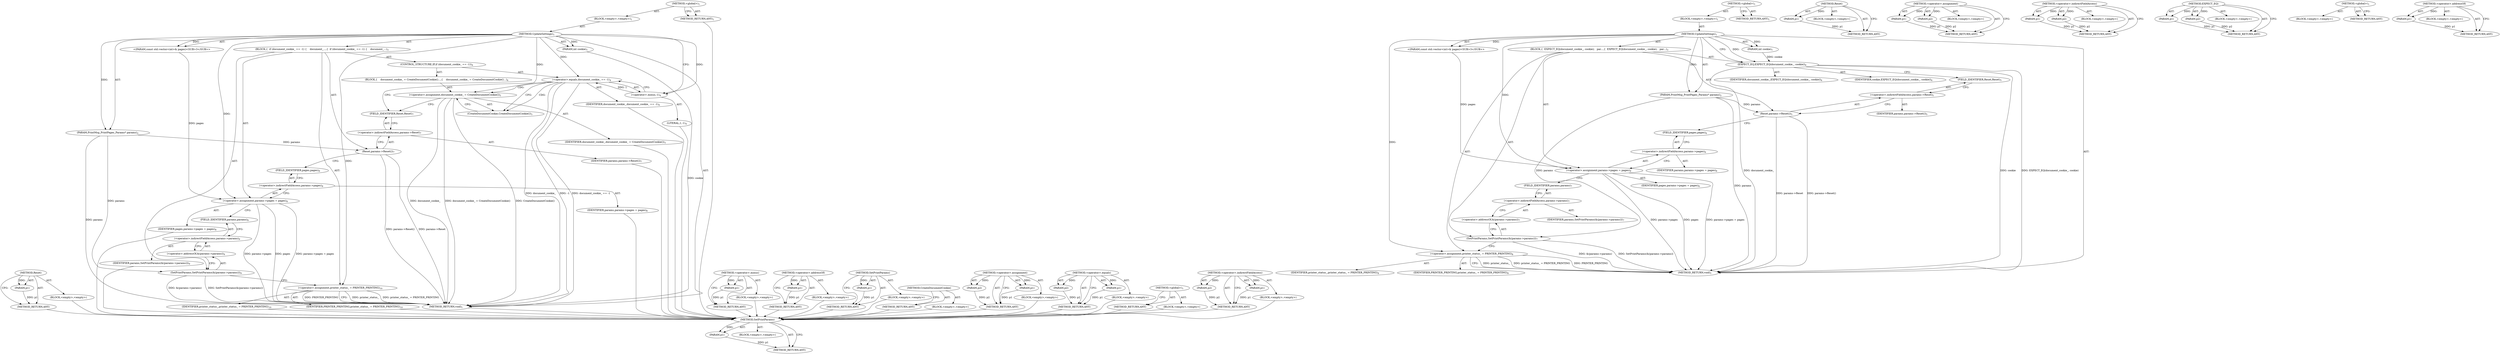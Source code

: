digraph "&lt;operator&gt;.indirectFieldAccess" {
vulnerable_73 [label=<(METHOD,SetPrintParams)>];
vulnerable_74 [label=<(PARAM,p1)>];
vulnerable_75 [label=<(BLOCK,&lt;empty&gt;,&lt;empty&gt;)>];
vulnerable_76 [label=<(METHOD_RETURN,ANY)>];
vulnerable_6 [label=<(METHOD,&lt;global&gt;)<SUB>1</SUB>>];
vulnerable_7 [label=<(BLOCK,&lt;empty&gt;,&lt;empty&gt;)<SUB>1</SUB>>];
vulnerable_8 [label=<(METHOD,UpdateSettings)<SUB>1</SUB>>];
vulnerable_9 [label=<(PARAM,int cookie)<SUB>1</SUB>>];
vulnerable_10 [label=<(PARAM,PrintMsg_PrintPages_Params* params)<SUB>2</SUB>>];
vulnerable_11 [label="<(PARAM,const std::vector&lt;int&gt;&amp; pages)<SUB>3</SUB>>"];
vulnerable_12 [label=<(BLOCK,{
  EXPECT_EQ(document_cookie_, cookie);
   par...,{
  EXPECT_EQ(document_cookie_, cookie);
   par...)<SUB>3</SUB>>];
vulnerable_13 [label=<(EXPECT_EQ,EXPECT_EQ(document_cookie_, cookie))<SUB>4</SUB>>];
vulnerable_14 [label=<(IDENTIFIER,document_cookie_,EXPECT_EQ(document_cookie_, cookie))<SUB>4</SUB>>];
vulnerable_15 [label=<(IDENTIFIER,cookie,EXPECT_EQ(document_cookie_, cookie))<SUB>4</SUB>>];
vulnerable_16 [label=<(Reset,params-&gt;Reset())<SUB>5</SUB>>];
vulnerable_17 [label=<(&lt;operator&gt;.indirectFieldAccess,params-&gt;Reset)<SUB>5</SUB>>];
vulnerable_18 [label=<(IDENTIFIER,params,params-&gt;Reset())<SUB>5</SUB>>];
vulnerable_19 [label=<(FIELD_IDENTIFIER,Reset,Reset)<SUB>5</SUB>>];
vulnerable_20 [label=<(&lt;operator&gt;.assignment,params-&gt;pages = pages)<SUB>6</SUB>>];
vulnerable_21 [label=<(&lt;operator&gt;.indirectFieldAccess,params-&gt;pages)<SUB>6</SUB>>];
vulnerable_22 [label=<(IDENTIFIER,params,params-&gt;pages = pages)<SUB>6</SUB>>];
vulnerable_23 [label=<(FIELD_IDENTIFIER,pages,pages)<SUB>6</SUB>>];
vulnerable_24 [label=<(IDENTIFIER,pages,params-&gt;pages = pages)<SUB>6</SUB>>];
vulnerable_25 [label=<(SetPrintParams,SetPrintParams(&amp;(params-&gt;params)))<SUB>7</SUB>>];
vulnerable_26 [label=<(&lt;operator&gt;.addressOf,&amp;(params-&gt;params))<SUB>7</SUB>>];
vulnerable_27 [label=<(&lt;operator&gt;.indirectFieldAccess,params-&gt;params)<SUB>7</SUB>>];
vulnerable_28 [label=<(IDENTIFIER,params,SetPrintParams(&amp;(params-&gt;params)))<SUB>7</SUB>>];
vulnerable_29 [label=<(FIELD_IDENTIFIER,params,params)<SUB>7</SUB>>];
vulnerable_30 [label=<(&lt;operator&gt;.assignment,printer_status_ = PRINTER_PRINTING)<SUB>8</SUB>>];
vulnerable_31 [label=<(IDENTIFIER,printer_status_,printer_status_ = PRINTER_PRINTING)<SUB>8</SUB>>];
vulnerable_32 [label=<(IDENTIFIER,PRINTER_PRINTING,printer_status_ = PRINTER_PRINTING)<SUB>8</SUB>>];
vulnerable_33 [label=<(METHOD_RETURN,void)<SUB>1</SUB>>];
vulnerable_35 [label=<(METHOD_RETURN,ANY)<SUB>1</SUB>>];
vulnerable_59 [label=<(METHOD,Reset)>];
vulnerable_60 [label=<(PARAM,p1)>];
vulnerable_61 [label=<(BLOCK,&lt;empty&gt;,&lt;empty&gt;)>];
vulnerable_62 [label=<(METHOD_RETURN,ANY)>];
vulnerable_68 [label=<(METHOD,&lt;operator&gt;.assignment)>];
vulnerable_69 [label=<(PARAM,p1)>];
vulnerable_70 [label=<(PARAM,p2)>];
vulnerable_71 [label=<(BLOCK,&lt;empty&gt;,&lt;empty&gt;)>];
vulnerable_72 [label=<(METHOD_RETURN,ANY)>];
vulnerable_63 [label=<(METHOD,&lt;operator&gt;.indirectFieldAccess)>];
vulnerable_64 [label=<(PARAM,p1)>];
vulnerable_65 [label=<(PARAM,p2)>];
vulnerable_66 [label=<(BLOCK,&lt;empty&gt;,&lt;empty&gt;)>];
vulnerable_67 [label=<(METHOD_RETURN,ANY)>];
vulnerable_54 [label=<(METHOD,EXPECT_EQ)>];
vulnerable_55 [label=<(PARAM,p1)>];
vulnerable_56 [label=<(PARAM,p2)>];
vulnerable_57 [label=<(BLOCK,&lt;empty&gt;,&lt;empty&gt;)>];
vulnerable_58 [label=<(METHOD_RETURN,ANY)>];
vulnerable_48 [label=<(METHOD,&lt;global&gt;)<SUB>1</SUB>>];
vulnerable_49 [label=<(BLOCK,&lt;empty&gt;,&lt;empty&gt;)>];
vulnerable_50 [label=<(METHOD_RETURN,ANY)>];
vulnerable_77 [label=<(METHOD,&lt;operator&gt;.addressOf)>];
vulnerable_78 [label=<(PARAM,p1)>];
vulnerable_79 [label=<(BLOCK,&lt;empty&gt;,&lt;empty&gt;)>];
vulnerable_80 [label=<(METHOD_RETURN,ANY)>];
fixed_77 [label=<(METHOD,Reset)>];
fixed_78 [label=<(PARAM,p1)>];
fixed_79 [label=<(BLOCK,&lt;empty&gt;,&lt;empty&gt;)>];
fixed_80 [label=<(METHOD_RETURN,ANY)>];
fixed_6 [label=<(METHOD,&lt;global&gt;)<SUB>1</SUB>>];
fixed_7 [label=<(BLOCK,&lt;empty&gt;,&lt;empty&gt;)<SUB>1</SUB>>];
fixed_8 [label=<(METHOD,UpdateSettings)<SUB>1</SUB>>];
fixed_9 [label=<(PARAM,int cookie)<SUB>1</SUB>>];
fixed_10 [label=<(PARAM,PrintMsg_PrintPages_Params* params)<SUB>2</SUB>>];
fixed_11 [label="<(PARAM,const std::vector&lt;int&gt;&amp; pages)<SUB>3</SUB>>"];
fixed_12 [label=<(BLOCK,{
  if (document_cookie_ == -1) {
    document_...,{
  if (document_cookie_ == -1) {
    document_...)<SUB>3</SUB>>];
fixed_13 [label=<(CONTROL_STRUCTURE,IF,if (document_cookie_ == -1))<SUB>4</SUB>>];
fixed_14 [label=<(&lt;operator&gt;.equals,document_cookie_ == -1)<SUB>4</SUB>>];
fixed_15 [label=<(IDENTIFIER,document_cookie_,document_cookie_ == -1)<SUB>4</SUB>>];
fixed_16 [label=<(&lt;operator&gt;.minus,-1)<SUB>4</SUB>>];
fixed_17 [label=<(LITERAL,1,-1)<SUB>4</SUB>>];
fixed_18 [label=<(BLOCK,{
    document_cookie_ = CreateDocumentCookie()...,{
    document_cookie_ = CreateDocumentCookie()...)<SUB>4</SUB>>];
fixed_19 [label=<(&lt;operator&gt;.assignment,document_cookie_ = CreateDocumentCookie())<SUB>5</SUB>>];
fixed_20 [label=<(IDENTIFIER,document_cookie_,document_cookie_ = CreateDocumentCookie())<SUB>5</SUB>>];
fixed_21 [label=<(CreateDocumentCookie,CreateDocumentCookie())<SUB>5</SUB>>];
fixed_22 [label=<(Reset,params-&gt;Reset())<SUB>7</SUB>>];
fixed_23 [label=<(&lt;operator&gt;.indirectFieldAccess,params-&gt;Reset)<SUB>7</SUB>>];
fixed_24 [label=<(IDENTIFIER,params,params-&gt;Reset())<SUB>7</SUB>>];
fixed_25 [label=<(FIELD_IDENTIFIER,Reset,Reset)<SUB>7</SUB>>];
fixed_26 [label=<(&lt;operator&gt;.assignment,params-&gt;pages = pages)<SUB>8</SUB>>];
fixed_27 [label=<(&lt;operator&gt;.indirectFieldAccess,params-&gt;pages)<SUB>8</SUB>>];
fixed_28 [label=<(IDENTIFIER,params,params-&gt;pages = pages)<SUB>8</SUB>>];
fixed_29 [label=<(FIELD_IDENTIFIER,pages,pages)<SUB>8</SUB>>];
fixed_30 [label=<(IDENTIFIER,pages,params-&gt;pages = pages)<SUB>8</SUB>>];
fixed_31 [label=<(SetPrintParams,SetPrintParams(&amp;(params-&gt;params)))<SUB>9</SUB>>];
fixed_32 [label=<(&lt;operator&gt;.addressOf,&amp;(params-&gt;params))<SUB>9</SUB>>];
fixed_33 [label=<(&lt;operator&gt;.indirectFieldAccess,params-&gt;params)<SUB>9</SUB>>];
fixed_34 [label=<(IDENTIFIER,params,SetPrintParams(&amp;(params-&gt;params)))<SUB>9</SUB>>];
fixed_35 [label=<(FIELD_IDENTIFIER,params,params)<SUB>9</SUB>>];
fixed_36 [label=<(&lt;operator&gt;.assignment,printer_status_ = PRINTER_PRINTING)<SUB>10</SUB>>];
fixed_37 [label=<(IDENTIFIER,printer_status_,printer_status_ = PRINTER_PRINTING)<SUB>10</SUB>>];
fixed_38 [label=<(IDENTIFIER,PRINTER_PRINTING,printer_status_ = PRINTER_PRINTING)<SUB>10</SUB>>];
fixed_39 [label=<(METHOD_RETURN,void)<SUB>1</SUB>>];
fixed_41 [label=<(METHOD_RETURN,ANY)<SUB>1</SUB>>];
fixed_65 [label=<(METHOD,&lt;operator&gt;.minus)>];
fixed_66 [label=<(PARAM,p1)>];
fixed_67 [label=<(BLOCK,&lt;empty&gt;,&lt;empty&gt;)>];
fixed_68 [label=<(METHOD_RETURN,ANY)>];
fixed_90 [label=<(METHOD,&lt;operator&gt;.addressOf)>];
fixed_91 [label=<(PARAM,p1)>];
fixed_92 [label=<(BLOCK,&lt;empty&gt;,&lt;empty&gt;)>];
fixed_93 [label=<(METHOD_RETURN,ANY)>];
fixed_86 [label=<(METHOD,SetPrintParams)>];
fixed_87 [label=<(PARAM,p1)>];
fixed_88 [label=<(BLOCK,&lt;empty&gt;,&lt;empty&gt;)>];
fixed_89 [label=<(METHOD_RETURN,ANY)>];
fixed_74 [label=<(METHOD,CreateDocumentCookie)>];
fixed_75 [label=<(BLOCK,&lt;empty&gt;,&lt;empty&gt;)>];
fixed_76 [label=<(METHOD_RETURN,ANY)>];
fixed_69 [label=<(METHOD,&lt;operator&gt;.assignment)>];
fixed_70 [label=<(PARAM,p1)>];
fixed_71 [label=<(PARAM,p2)>];
fixed_72 [label=<(BLOCK,&lt;empty&gt;,&lt;empty&gt;)>];
fixed_73 [label=<(METHOD_RETURN,ANY)>];
fixed_60 [label=<(METHOD,&lt;operator&gt;.equals)>];
fixed_61 [label=<(PARAM,p1)>];
fixed_62 [label=<(PARAM,p2)>];
fixed_63 [label=<(BLOCK,&lt;empty&gt;,&lt;empty&gt;)>];
fixed_64 [label=<(METHOD_RETURN,ANY)>];
fixed_54 [label=<(METHOD,&lt;global&gt;)<SUB>1</SUB>>];
fixed_55 [label=<(BLOCK,&lt;empty&gt;,&lt;empty&gt;)>];
fixed_56 [label=<(METHOD_RETURN,ANY)>];
fixed_81 [label=<(METHOD,&lt;operator&gt;.indirectFieldAccess)>];
fixed_82 [label=<(PARAM,p1)>];
fixed_83 [label=<(PARAM,p2)>];
fixed_84 [label=<(BLOCK,&lt;empty&gt;,&lt;empty&gt;)>];
fixed_85 [label=<(METHOD_RETURN,ANY)>];
vulnerable_73 -> vulnerable_74  [key=0, label="AST: "];
vulnerable_73 -> vulnerable_74  [key=1, label="DDG: "];
vulnerable_73 -> vulnerable_75  [key=0, label="AST: "];
vulnerable_73 -> vulnerable_76  [key=0, label="AST: "];
vulnerable_73 -> vulnerable_76  [key=1, label="CFG: "];
vulnerable_74 -> vulnerable_76  [key=0, label="DDG: p1"];
vulnerable_6 -> vulnerable_7  [key=0, label="AST: "];
vulnerable_6 -> vulnerable_35  [key=0, label="AST: "];
vulnerable_6 -> vulnerable_35  [key=1, label="CFG: "];
vulnerable_7 -> vulnerable_8  [key=0, label="AST: "];
vulnerable_8 -> vulnerable_9  [key=0, label="AST: "];
vulnerable_8 -> vulnerable_9  [key=1, label="DDG: "];
vulnerable_8 -> vulnerable_10  [key=0, label="AST: "];
vulnerable_8 -> vulnerable_10  [key=1, label="DDG: "];
vulnerable_8 -> vulnerable_11  [key=0, label="AST: "];
vulnerable_8 -> vulnerable_11  [key=1, label="DDG: "];
vulnerable_8 -> vulnerable_12  [key=0, label="AST: "];
vulnerable_8 -> vulnerable_33  [key=0, label="AST: "];
vulnerable_8 -> vulnerable_13  [key=0, label="CFG: "];
vulnerable_8 -> vulnerable_13  [key=1, label="DDG: "];
vulnerable_8 -> vulnerable_20  [key=0, label="DDG: "];
vulnerable_8 -> vulnerable_30  [key=0, label="DDG: "];
vulnerable_9 -> vulnerable_13  [key=0, label="DDG: cookie"];
vulnerable_10 -> vulnerable_33  [key=0, label="DDG: params"];
vulnerable_10 -> vulnerable_16  [key=0, label="DDG: params"];
vulnerable_10 -> vulnerable_25  [key=0, label="DDG: params"];
vulnerable_11 -> vulnerable_20  [key=0, label="DDG: pages"];
vulnerable_12 -> vulnerable_13  [key=0, label="AST: "];
vulnerable_12 -> vulnerable_16  [key=0, label="AST: "];
vulnerable_12 -> vulnerable_20  [key=0, label="AST: "];
vulnerable_12 -> vulnerable_25  [key=0, label="AST: "];
vulnerable_12 -> vulnerable_30  [key=0, label="AST: "];
vulnerable_13 -> vulnerable_14  [key=0, label="AST: "];
vulnerable_13 -> vulnerable_15  [key=0, label="AST: "];
vulnerable_13 -> vulnerable_19  [key=0, label="CFG: "];
vulnerable_13 -> vulnerable_33  [key=0, label="DDG: cookie"];
vulnerable_13 -> vulnerable_33  [key=1, label="DDG: EXPECT_EQ(document_cookie_, cookie)"];
vulnerable_13 -> vulnerable_33  [key=2, label="DDG: document_cookie_"];
vulnerable_16 -> vulnerable_17  [key=0, label="AST: "];
vulnerable_16 -> vulnerable_23  [key=0, label="CFG: "];
vulnerable_16 -> vulnerable_33  [key=0, label="DDG: params-&gt;Reset"];
vulnerable_16 -> vulnerable_33  [key=1, label="DDG: params-&gt;Reset()"];
vulnerable_17 -> vulnerable_18  [key=0, label="AST: "];
vulnerable_17 -> vulnerable_19  [key=0, label="AST: "];
vulnerable_17 -> vulnerable_16  [key=0, label="CFG: "];
vulnerable_19 -> vulnerable_17  [key=0, label="CFG: "];
vulnerable_20 -> vulnerable_21  [key=0, label="AST: "];
vulnerable_20 -> vulnerable_24  [key=0, label="AST: "];
vulnerable_20 -> vulnerable_29  [key=0, label="CFG: "];
vulnerable_20 -> vulnerable_33  [key=0, label="DDG: params-&gt;pages"];
vulnerable_20 -> vulnerable_33  [key=1, label="DDG: pages"];
vulnerable_20 -> vulnerable_33  [key=2, label="DDG: params-&gt;pages = pages"];
vulnerable_21 -> vulnerable_22  [key=0, label="AST: "];
vulnerable_21 -> vulnerable_23  [key=0, label="AST: "];
vulnerable_21 -> vulnerable_20  [key=0, label="CFG: "];
vulnerable_23 -> vulnerable_21  [key=0, label="CFG: "];
vulnerable_25 -> vulnerable_26  [key=0, label="AST: "];
vulnerable_25 -> vulnerable_30  [key=0, label="CFG: "];
vulnerable_25 -> vulnerable_33  [key=0, label="DDG: &amp;(params-&gt;params)"];
vulnerable_25 -> vulnerable_33  [key=1, label="DDG: SetPrintParams(&amp;(params-&gt;params))"];
vulnerable_26 -> vulnerable_27  [key=0, label="AST: "];
vulnerable_26 -> vulnerable_25  [key=0, label="CFG: "];
vulnerable_27 -> vulnerable_28  [key=0, label="AST: "];
vulnerable_27 -> vulnerable_29  [key=0, label="AST: "];
vulnerable_27 -> vulnerable_26  [key=0, label="CFG: "];
vulnerable_29 -> vulnerable_27  [key=0, label="CFG: "];
vulnerable_30 -> vulnerable_31  [key=0, label="AST: "];
vulnerable_30 -> vulnerable_32  [key=0, label="AST: "];
vulnerable_30 -> vulnerable_33  [key=0, label="CFG: "];
vulnerable_30 -> vulnerable_33  [key=1, label="DDG: printer_status_"];
vulnerable_30 -> vulnerable_33  [key=2, label="DDG: printer_status_ = PRINTER_PRINTING"];
vulnerable_30 -> vulnerable_33  [key=3, label="DDG: PRINTER_PRINTING"];
vulnerable_59 -> vulnerable_60  [key=0, label="AST: "];
vulnerable_59 -> vulnerable_60  [key=1, label="DDG: "];
vulnerable_59 -> vulnerable_61  [key=0, label="AST: "];
vulnerable_59 -> vulnerable_62  [key=0, label="AST: "];
vulnerable_59 -> vulnerable_62  [key=1, label="CFG: "];
vulnerable_60 -> vulnerable_62  [key=0, label="DDG: p1"];
vulnerable_68 -> vulnerable_69  [key=0, label="AST: "];
vulnerable_68 -> vulnerable_69  [key=1, label="DDG: "];
vulnerable_68 -> vulnerable_71  [key=0, label="AST: "];
vulnerable_68 -> vulnerable_70  [key=0, label="AST: "];
vulnerable_68 -> vulnerable_70  [key=1, label="DDG: "];
vulnerable_68 -> vulnerable_72  [key=0, label="AST: "];
vulnerable_68 -> vulnerable_72  [key=1, label="CFG: "];
vulnerable_69 -> vulnerable_72  [key=0, label="DDG: p1"];
vulnerable_70 -> vulnerable_72  [key=0, label="DDG: p2"];
vulnerable_63 -> vulnerable_64  [key=0, label="AST: "];
vulnerable_63 -> vulnerable_64  [key=1, label="DDG: "];
vulnerable_63 -> vulnerable_66  [key=0, label="AST: "];
vulnerable_63 -> vulnerable_65  [key=0, label="AST: "];
vulnerable_63 -> vulnerable_65  [key=1, label="DDG: "];
vulnerable_63 -> vulnerable_67  [key=0, label="AST: "];
vulnerable_63 -> vulnerable_67  [key=1, label="CFG: "];
vulnerable_64 -> vulnerable_67  [key=0, label="DDG: p1"];
vulnerable_65 -> vulnerable_67  [key=0, label="DDG: p2"];
vulnerable_54 -> vulnerable_55  [key=0, label="AST: "];
vulnerable_54 -> vulnerable_55  [key=1, label="DDG: "];
vulnerable_54 -> vulnerable_57  [key=0, label="AST: "];
vulnerable_54 -> vulnerable_56  [key=0, label="AST: "];
vulnerable_54 -> vulnerable_56  [key=1, label="DDG: "];
vulnerable_54 -> vulnerable_58  [key=0, label="AST: "];
vulnerable_54 -> vulnerable_58  [key=1, label="CFG: "];
vulnerable_55 -> vulnerable_58  [key=0, label="DDG: p1"];
vulnerable_56 -> vulnerable_58  [key=0, label="DDG: p2"];
vulnerable_48 -> vulnerable_49  [key=0, label="AST: "];
vulnerable_48 -> vulnerable_50  [key=0, label="AST: "];
vulnerable_48 -> vulnerable_50  [key=1, label="CFG: "];
vulnerable_77 -> vulnerable_78  [key=0, label="AST: "];
vulnerable_77 -> vulnerable_78  [key=1, label="DDG: "];
vulnerable_77 -> vulnerable_79  [key=0, label="AST: "];
vulnerable_77 -> vulnerable_80  [key=0, label="AST: "];
vulnerable_77 -> vulnerable_80  [key=1, label="CFG: "];
vulnerable_78 -> vulnerable_80  [key=0, label="DDG: p1"];
fixed_77 -> fixed_78  [key=0, label="AST: "];
fixed_77 -> fixed_78  [key=1, label="DDG: "];
fixed_77 -> fixed_79  [key=0, label="AST: "];
fixed_77 -> fixed_80  [key=0, label="AST: "];
fixed_77 -> fixed_80  [key=1, label="CFG: "];
fixed_78 -> fixed_80  [key=0, label="DDG: p1"];
fixed_79 -> vulnerable_73  [key=0];
fixed_80 -> vulnerable_73  [key=0];
fixed_6 -> fixed_7  [key=0, label="AST: "];
fixed_6 -> fixed_41  [key=0, label="AST: "];
fixed_6 -> fixed_41  [key=1, label="CFG: "];
fixed_7 -> fixed_8  [key=0, label="AST: "];
fixed_8 -> fixed_9  [key=0, label="AST: "];
fixed_8 -> fixed_9  [key=1, label="DDG: "];
fixed_8 -> fixed_10  [key=0, label="AST: "];
fixed_8 -> fixed_10  [key=1, label="DDG: "];
fixed_8 -> fixed_11  [key=0, label="AST: "];
fixed_8 -> fixed_11  [key=1, label="DDG: "];
fixed_8 -> fixed_12  [key=0, label="AST: "];
fixed_8 -> fixed_39  [key=0, label="AST: "];
fixed_8 -> fixed_16  [key=0, label="CFG: "];
fixed_8 -> fixed_16  [key=1, label="DDG: "];
fixed_8 -> fixed_26  [key=0, label="DDG: "];
fixed_8 -> fixed_36  [key=0, label="DDG: "];
fixed_8 -> fixed_14  [key=0, label="DDG: "];
fixed_8 -> fixed_19  [key=0, label="DDG: "];
fixed_9 -> fixed_39  [key=0, label="DDG: cookie"];
fixed_10 -> fixed_39  [key=0, label="DDG: params"];
fixed_10 -> fixed_22  [key=0, label="DDG: params"];
fixed_10 -> fixed_31  [key=0, label="DDG: params"];
fixed_11 -> fixed_26  [key=0, label="DDG: pages"];
fixed_12 -> fixed_13  [key=0, label="AST: "];
fixed_12 -> fixed_22  [key=0, label="AST: "];
fixed_12 -> fixed_26  [key=0, label="AST: "];
fixed_12 -> fixed_31  [key=0, label="AST: "];
fixed_12 -> fixed_36  [key=0, label="AST: "];
fixed_13 -> fixed_14  [key=0, label="AST: "];
fixed_13 -> fixed_18  [key=0, label="AST: "];
fixed_14 -> fixed_15  [key=0, label="AST: "];
fixed_14 -> fixed_16  [key=0, label="AST: "];
fixed_14 -> fixed_21  [key=0, label="CFG: "];
fixed_14 -> fixed_21  [key=1, label="CDG: "];
fixed_14 -> fixed_25  [key=0, label="CFG: "];
fixed_14 -> fixed_39  [key=0, label="DDG: document_cookie_"];
fixed_14 -> fixed_39  [key=1, label="DDG: -1"];
fixed_14 -> fixed_39  [key=2, label="DDG: document_cookie_ == -1"];
fixed_14 -> fixed_19  [key=0, label="CDG: "];
fixed_15 -> vulnerable_73  [key=0];
fixed_16 -> fixed_17  [key=0, label="AST: "];
fixed_16 -> fixed_14  [key=0, label="CFG: "];
fixed_16 -> fixed_14  [key=1, label="DDG: 1"];
fixed_17 -> vulnerable_73  [key=0];
fixed_18 -> fixed_19  [key=0, label="AST: "];
fixed_19 -> fixed_20  [key=0, label="AST: "];
fixed_19 -> fixed_21  [key=0, label="AST: "];
fixed_19 -> fixed_25  [key=0, label="CFG: "];
fixed_19 -> fixed_39  [key=0, label="DDG: document_cookie_"];
fixed_19 -> fixed_39  [key=1, label="DDG: CreateDocumentCookie()"];
fixed_19 -> fixed_39  [key=2, label="DDG: document_cookie_ = CreateDocumentCookie()"];
fixed_20 -> vulnerable_73  [key=0];
fixed_21 -> fixed_19  [key=0, label="CFG: "];
fixed_22 -> fixed_23  [key=0, label="AST: "];
fixed_22 -> fixed_29  [key=0, label="CFG: "];
fixed_22 -> fixed_39  [key=0, label="DDG: params-&gt;Reset"];
fixed_22 -> fixed_39  [key=1, label="DDG: params-&gt;Reset()"];
fixed_23 -> fixed_24  [key=0, label="AST: "];
fixed_23 -> fixed_25  [key=0, label="AST: "];
fixed_23 -> fixed_22  [key=0, label="CFG: "];
fixed_24 -> vulnerable_73  [key=0];
fixed_25 -> fixed_23  [key=0, label="CFG: "];
fixed_26 -> fixed_27  [key=0, label="AST: "];
fixed_26 -> fixed_30  [key=0, label="AST: "];
fixed_26 -> fixed_35  [key=0, label="CFG: "];
fixed_26 -> fixed_39  [key=0, label="DDG: params-&gt;pages"];
fixed_26 -> fixed_39  [key=1, label="DDG: pages"];
fixed_26 -> fixed_39  [key=2, label="DDG: params-&gt;pages = pages"];
fixed_27 -> fixed_28  [key=0, label="AST: "];
fixed_27 -> fixed_29  [key=0, label="AST: "];
fixed_27 -> fixed_26  [key=0, label="CFG: "];
fixed_28 -> vulnerable_73  [key=0];
fixed_29 -> fixed_27  [key=0, label="CFG: "];
fixed_30 -> vulnerable_73  [key=0];
fixed_31 -> fixed_32  [key=0, label="AST: "];
fixed_31 -> fixed_36  [key=0, label="CFG: "];
fixed_31 -> fixed_39  [key=0, label="DDG: &amp;(params-&gt;params)"];
fixed_31 -> fixed_39  [key=1, label="DDG: SetPrintParams(&amp;(params-&gt;params))"];
fixed_32 -> fixed_33  [key=0, label="AST: "];
fixed_32 -> fixed_31  [key=0, label="CFG: "];
fixed_33 -> fixed_34  [key=0, label="AST: "];
fixed_33 -> fixed_35  [key=0, label="AST: "];
fixed_33 -> fixed_32  [key=0, label="CFG: "];
fixed_34 -> vulnerable_73  [key=0];
fixed_35 -> fixed_33  [key=0, label="CFG: "];
fixed_36 -> fixed_37  [key=0, label="AST: "];
fixed_36 -> fixed_38  [key=0, label="AST: "];
fixed_36 -> fixed_39  [key=0, label="CFG: "];
fixed_36 -> fixed_39  [key=1, label="DDG: printer_status_"];
fixed_36 -> fixed_39  [key=2, label="DDG: printer_status_ = PRINTER_PRINTING"];
fixed_36 -> fixed_39  [key=3, label="DDG: PRINTER_PRINTING"];
fixed_37 -> vulnerable_73  [key=0];
fixed_38 -> vulnerable_73  [key=0];
fixed_39 -> vulnerable_73  [key=0];
fixed_41 -> vulnerable_73  [key=0];
fixed_65 -> fixed_66  [key=0, label="AST: "];
fixed_65 -> fixed_66  [key=1, label="DDG: "];
fixed_65 -> fixed_67  [key=0, label="AST: "];
fixed_65 -> fixed_68  [key=0, label="AST: "];
fixed_65 -> fixed_68  [key=1, label="CFG: "];
fixed_66 -> fixed_68  [key=0, label="DDG: p1"];
fixed_67 -> vulnerable_73  [key=0];
fixed_68 -> vulnerable_73  [key=0];
fixed_90 -> fixed_91  [key=0, label="AST: "];
fixed_90 -> fixed_91  [key=1, label="DDG: "];
fixed_90 -> fixed_92  [key=0, label="AST: "];
fixed_90 -> fixed_93  [key=0, label="AST: "];
fixed_90 -> fixed_93  [key=1, label="CFG: "];
fixed_91 -> fixed_93  [key=0, label="DDG: p1"];
fixed_92 -> vulnerable_73  [key=0];
fixed_93 -> vulnerable_73  [key=0];
fixed_86 -> fixed_87  [key=0, label="AST: "];
fixed_86 -> fixed_87  [key=1, label="DDG: "];
fixed_86 -> fixed_88  [key=0, label="AST: "];
fixed_86 -> fixed_89  [key=0, label="AST: "];
fixed_86 -> fixed_89  [key=1, label="CFG: "];
fixed_87 -> fixed_89  [key=0, label="DDG: p1"];
fixed_88 -> vulnerable_73  [key=0];
fixed_89 -> vulnerable_73  [key=0];
fixed_74 -> fixed_75  [key=0, label="AST: "];
fixed_74 -> fixed_76  [key=0, label="AST: "];
fixed_74 -> fixed_76  [key=1, label="CFG: "];
fixed_75 -> vulnerable_73  [key=0];
fixed_76 -> vulnerable_73  [key=0];
fixed_69 -> fixed_70  [key=0, label="AST: "];
fixed_69 -> fixed_70  [key=1, label="DDG: "];
fixed_69 -> fixed_72  [key=0, label="AST: "];
fixed_69 -> fixed_71  [key=0, label="AST: "];
fixed_69 -> fixed_71  [key=1, label="DDG: "];
fixed_69 -> fixed_73  [key=0, label="AST: "];
fixed_69 -> fixed_73  [key=1, label="CFG: "];
fixed_70 -> fixed_73  [key=0, label="DDG: p1"];
fixed_71 -> fixed_73  [key=0, label="DDG: p2"];
fixed_72 -> vulnerable_73  [key=0];
fixed_73 -> vulnerable_73  [key=0];
fixed_60 -> fixed_61  [key=0, label="AST: "];
fixed_60 -> fixed_61  [key=1, label="DDG: "];
fixed_60 -> fixed_63  [key=0, label="AST: "];
fixed_60 -> fixed_62  [key=0, label="AST: "];
fixed_60 -> fixed_62  [key=1, label="DDG: "];
fixed_60 -> fixed_64  [key=0, label="AST: "];
fixed_60 -> fixed_64  [key=1, label="CFG: "];
fixed_61 -> fixed_64  [key=0, label="DDG: p1"];
fixed_62 -> fixed_64  [key=0, label="DDG: p2"];
fixed_63 -> vulnerable_73  [key=0];
fixed_64 -> vulnerable_73  [key=0];
fixed_54 -> fixed_55  [key=0, label="AST: "];
fixed_54 -> fixed_56  [key=0, label="AST: "];
fixed_54 -> fixed_56  [key=1, label="CFG: "];
fixed_55 -> vulnerable_73  [key=0];
fixed_56 -> vulnerable_73  [key=0];
fixed_81 -> fixed_82  [key=0, label="AST: "];
fixed_81 -> fixed_82  [key=1, label="DDG: "];
fixed_81 -> fixed_84  [key=0, label="AST: "];
fixed_81 -> fixed_83  [key=0, label="AST: "];
fixed_81 -> fixed_83  [key=1, label="DDG: "];
fixed_81 -> fixed_85  [key=0, label="AST: "];
fixed_81 -> fixed_85  [key=1, label="CFG: "];
fixed_82 -> fixed_85  [key=0, label="DDG: p1"];
fixed_83 -> fixed_85  [key=0, label="DDG: p2"];
fixed_84 -> vulnerable_73  [key=0];
fixed_85 -> vulnerable_73  [key=0];
}
